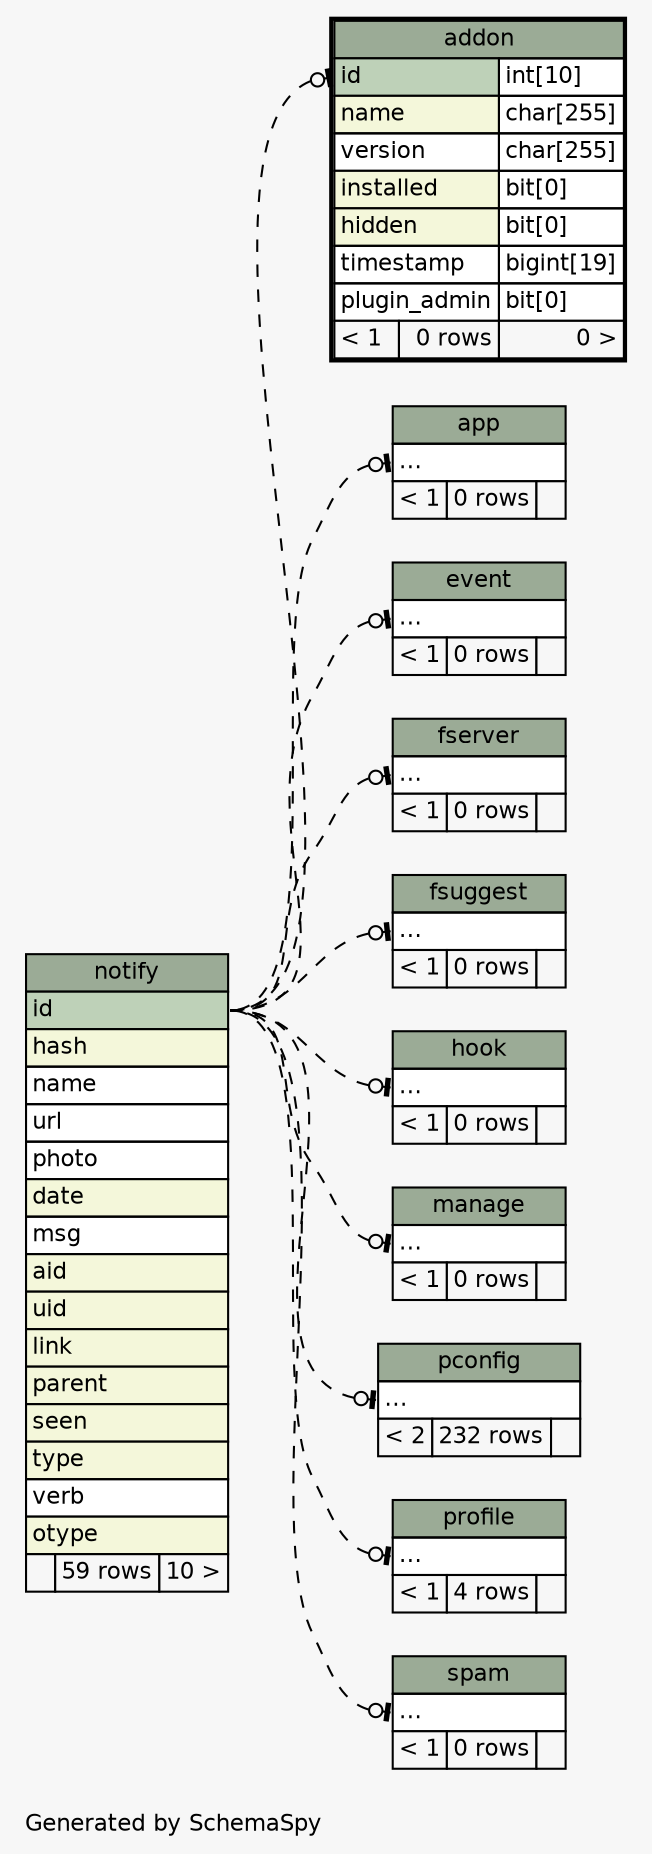 // dot 2.26.3 on Linux 3.2.0-4-686-pae
// SchemaSpy rev 590
digraph "impliedTwoDegreesRelationshipsDiagram" {
  graph [
    rankdir="RL"
    bgcolor="#f7f7f7"
    label="\nGenerated by SchemaSpy"
    labeljust="l"
    nodesep="0.18"
    ranksep="0.46"
    fontname="Helvetica"
    fontsize="11"
  ];
  node [
    fontname="Helvetica"
    fontsize="11"
    shape="plaintext"
  ];
  edge [
    arrowsize="0.8"
  ];
  "addon":"id":w -> "notify":"id":e [arrowhead=none dir=back arrowtail=teeodot style=dashed];
  "app":"elipses":w -> "notify":"id":e [arrowhead=none dir=back arrowtail=teeodot style=dashed];
  "event":"elipses":w -> "notify":"id":e [arrowhead=none dir=back arrowtail=teeodot style=dashed];
  "fserver":"elipses":w -> "notify":"id":e [arrowhead=none dir=back arrowtail=teeodot style=dashed];
  "fsuggest":"elipses":w -> "notify":"id":e [arrowhead=none dir=back arrowtail=teeodot style=dashed];
  "hook":"elipses":w -> "notify":"id":e [arrowhead=none dir=back arrowtail=teeodot style=dashed];
  "manage":"elipses":w -> "notify":"id":e [arrowhead=none dir=back arrowtail=teeodot style=dashed];
  "pconfig":"elipses":w -> "notify":"id":e [arrowhead=none dir=back arrowtail=teeodot style=dashed];
  "profile":"elipses":w -> "notify":"id":e [arrowhead=none dir=back arrowtail=teeodot style=dashed];
  "spam":"elipses":w -> "notify":"id":e [arrowhead=none dir=back arrowtail=teeodot style=dashed];
  "addon" [
    label=<
    <TABLE BORDER="2" CELLBORDER="1" CELLSPACING="0" BGCOLOR="#ffffff">
      <TR><TD COLSPAN="3" BGCOLOR="#9bab96" ALIGN="CENTER">addon</TD></TR>
      <TR><TD PORT="id" COLSPAN="2" BGCOLOR="#bed1b8" ALIGN="LEFT">id</TD><TD PORT="id.type" ALIGN="LEFT">int[10]</TD></TR>
      <TR><TD PORT="name" COLSPAN="2" BGCOLOR="#f4f7da" ALIGN="LEFT">name</TD><TD PORT="name.type" ALIGN="LEFT">char[255]</TD></TR>
      <TR><TD PORT="version" COLSPAN="2" ALIGN="LEFT">version</TD><TD PORT="version.type" ALIGN="LEFT">char[255]</TD></TR>
      <TR><TD PORT="installed" COLSPAN="2" BGCOLOR="#f4f7da" ALIGN="LEFT">installed</TD><TD PORT="installed.type" ALIGN="LEFT">bit[0]</TD></TR>
      <TR><TD PORT="hidden" COLSPAN="2" BGCOLOR="#f4f7da" ALIGN="LEFT">hidden</TD><TD PORT="hidden.type" ALIGN="LEFT">bit[0]</TD></TR>
      <TR><TD PORT="timestamp" COLSPAN="2" ALIGN="LEFT">timestamp</TD><TD PORT="timestamp.type" ALIGN="LEFT">bigint[19]</TD></TR>
      <TR><TD PORT="plugin_admin" COLSPAN="2" ALIGN="LEFT">plugin_admin</TD><TD PORT="plugin_admin.type" ALIGN="LEFT">bit[0]</TD></TR>
      <TR><TD ALIGN="LEFT" BGCOLOR="#f7f7f7">&lt; 1</TD><TD ALIGN="RIGHT" BGCOLOR="#f7f7f7">0 rows</TD><TD ALIGN="RIGHT" BGCOLOR="#f7f7f7">0 &gt;</TD></TR>
    </TABLE>>
    URL="addon.html"
    tooltip="addon"
  ];
  "app" [
    label=<
    <TABLE BORDER="0" CELLBORDER="1" CELLSPACING="0" BGCOLOR="#ffffff">
      <TR><TD COLSPAN="3" BGCOLOR="#9bab96" ALIGN="CENTER">app</TD></TR>
      <TR><TD PORT="elipses" COLSPAN="3" ALIGN="LEFT">...</TD></TR>
      <TR><TD ALIGN="LEFT" BGCOLOR="#f7f7f7">&lt; 1</TD><TD ALIGN="RIGHT" BGCOLOR="#f7f7f7">0 rows</TD><TD ALIGN="RIGHT" BGCOLOR="#f7f7f7">  </TD></TR>
    </TABLE>>
    URL="app.html"
    tooltip="app"
  ];
  "event" [
    label=<
    <TABLE BORDER="0" CELLBORDER="1" CELLSPACING="0" BGCOLOR="#ffffff">
      <TR><TD COLSPAN="3" BGCOLOR="#9bab96" ALIGN="CENTER">event</TD></TR>
      <TR><TD PORT="elipses" COLSPAN="3" ALIGN="LEFT">...</TD></TR>
      <TR><TD ALIGN="LEFT" BGCOLOR="#f7f7f7">&lt; 1</TD><TD ALIGN="RIGHT" BGCOLOR="#f7f7f7">0 rows</TD><TD ALIGN="RIGHT" BGCOLOR="#f7f7f7">  </TD></TR>
    </TABLE>>
    URL="event.html"
    tooltip="event"
  ];
  "fserver" [
    label=<
    <TABLE BORDER="0" CELLBORDER="1" CELLSPACING="0" BGCOLOR="#ffffff">
      <TR><TD COLSPAN="3" BGCOLOR="#9bab96" ALIGN="CENTER">fserver</TD></TR>
      <TR><TD PORT="elipses" COLSPAN="3" ALIGN="LEFT">...</TD></TR>
      <TR><TD ALIGN="LEFT" BGCOLOR="#f7f7f7">&lt; 1</TD><TD ALIGN="RIGHT" BGCOLOR="#f7f7f7">0 rows</TD><TD ALIGN="RIGHT" BGCOLOR="#f7f7f7">  </TD></TR>
    </TABLE>>
    URL="fserver.html"
    tooltip="fserver"
  ];
  "fsuggest" [
    label=<
    <TABLE BORDER="0" CELLBORDER="1" CELLSPACING="0" BGCOLOR="#ffffff">
      <TR><TD COLSPAN="3" BGCOLOR="#9bab96" ALIGN="CENTER">fsuggest</TD></TR>
      <TR><TD PORT="elipses" COLSPAN="3" ALIGN="LEFT">...</TD></TR>
      <TR><TD ALIGN="LEFT" BGCOLOR="#f7f7f7">&lt; 1</TD><TD ALIGN="RIGHT" BGCOLOR="#f7f7f7">0 rows</TD><TD ALIGN="RIGHT" BGCOLOR="#f7f7f7">  </TD></TR>
    </TABLE>>
    URL="fsuggest.html"
    tooltip="fsuggest"
  ];
  "hook" [
    label=<
    <TABLE BORDER="0" CELLBORDER="1" CELLSPACING="0" BGCOLOR="#ffffff">
      <TR><TD COLSPAN="3" BGCOLOR="#9bab96" ALIGN="CENTER">hook</TD></TR>
      <TR><TD PORT="elipses" COLSPAN="3" ALIGN="LEFT">...</TD></TR>
      <TR><TD ALIGN="LEFT" BGCOLOR="#f7f7f7">&lt; 1</TD><TD ALIGN="RIGHT" BGCOLOR="#f7f7f7">0 rows</TD><TD ALIGN="RIGHT" BGCOLOR="#f7f7f7">  </TD></TR>
    </TABLE>>
    URL="hook.html"
    tooltip="hook"
  ];
  "manage" [
    label=<
    <TABLE BORDER="0" CELLBORDER="1" CELLSPACING="0" BGCOLOR="#ffffff">
      <TR><TD COLSPAN="3" BGCOLOR="#9bab96" ALIGN="CENTER">manage</TD></TR>
      <TR><TD PORT="elipses" COLSPAN="3" ALIGN="LEFT">...</TD></TR>
      <TR><TD ALIGN="LEFT" BGCOLOR="#f7f7f7">&lt; 1</TD><TD ALIGN="RIGHT" BGCOLOR="#f7f7f7">0 rows</TD><TD ALIGN="RIGHT" BGCOLOR="#f7f7f7">  </TD></TR>
    </TABLE>>
    URL="manage.html"
    tooltip="manage"
  ];
  "notify" [
    label=<
    <TABLE BORDER="0" CELLBORDER="1" CELLSPACING="0" BGCOLOR="#ffffff">
      <TR><TD COLSPAN="3" BGCOLOR="#9bab96" ALIGN="CENTER">notify</TD></TR>
      <TR><TD PORT="id" COLSPAN="3" BGCOLOR="#bed1b8" ALIGN="LEFT">id</TD></TR>
      <TR><TD PORT="hash" COLSPAN="3" BGCOLOR="#f4f7da" ALIGN="LEFT">hash</TD></TR>
      <TR><TD PORT="name" COLSPAN="3" ALIGN="LEFT">name</TD></TR>
      <TR><TD PORT="url" COLSPAN="3" ALIGN="LEFT">url</TD></TR>
      <TR><TD PORT="photo" COLSPAN="3" ALIGN="LEFT">photo</TD></TR>
      <TR><TD PORT="date" COLSPAN="3" BGCOLOR="#f4f7da" ALIGN="LEFT">date</TD></TR>
      <TR><TD PORT="msg" COLSPAN="3" ALIGN="LEFT">msg</TD></TR>
      <TR><TD PORT="aid" COLSPAN="3" BGCOLOR="#f4f7da" ALIGN="LEFT">aid</TD></TR>
      <TR><TD PORT="uid" COLSPAN="3" BGCOLOR="#f4f7da" ALIGN="LEFT">uid</TD></TR>
      <TR><TD PORT="link" COLSPAN="3" BGCOLOR="#f4f7da" ALIGN="LEFT">link</TD></TR>
      <TR><TD PORT="parent" COLSPAN="3" BGCOLOR="#f4f7da" ALIGN="LEFT">parent</TD></TR>
      <TR><TD PORT="seen" COLSPAN="3" BGCOLOR="#f4f7da" ALIGN="LEFT">seen</TD></TR>
      <TR><TD PORT="type" COLSPAN="3" BGCOLOR="#f4f7da" ALIGN="LEFT">type</TD></TR>
      <TR><TD PORT="verb" COLSPAN="3" ALIGN="LEFT">verb</TD></TR>
      <TR><TD PORT="otype" COLSPAN="3" BGCOLOR="#f4f7da" ALIGN="LEFT">otype</TD></TR>
      <TR><TD ALIGN="LEFT" BGCOLOR="#f7f7f7">  </TD><TD ALIGN="RIGHT" BGCOLOR="#f7f7f7">59 rows</TD><TD ALIGN="RIGHT" BGCOLOR="#f7f7f7">10 &gt;</TD></TR>
    </TABLE>>
    URL="notify.html"
    tooltip="notify"
  ];
  "pconfig" [
    label=<
    <TABLE BORDER="0" CELLBORDER="1" CELLSPACING="0" BGCOLOR="#ffffff">
      <TR><TD COLSPAN="3" BGCOLOR="#9bab96" ALIGN="CENTER">pconfig</TD></TR>
      <TR><TD PORT="elipses" COLSPAN="3" ALIGN="LEFT">...</TD></TR>
      <TR><TD ALIGN="LEFT" BGCOLOR="#f7f7f7">&lt; 2</TD><TD ALIGN="RIGHT" BGCOLOR="#f7f7f7">232 rows</TD><TD ALIGN="RIGHT" BGCOLOR="#f7f7f7">  </TD></TR>
    </TABLE>>
    URL="pconfig.html"
    tooltip="pconfig"
  ];
  "profile" [
    label=<
    <TABLE BORDER="0" CELLBORDER="1" CELLSPACING="0" BGCOLOR="#ffffff">
      <TR><TD COLSPAN="3" BGCOLOR="#9bab96" ALIGN="CENTER">profile</TD></TR>
      <TR><TD PORT="elipses" COLSPAN="3" ALIGN="LEFT">...</TD></TR>
      <TR><TD ALIGN="LEFT" BGCOLOR="#f7f7f7">&lt; 1</TD><TD ALIGN="RIGHT" BGCOLOR="#f7f7f7">4 rows</TD><TD ALIGN="RIGHT" BGCOLOR="#f7f7f7">  </TD></TR>
    </TABLE>>
    URL="profile.html"
    tooltip="profile"
  ];
  "spam" [
    label=<
    <TABLE BORDER="0" CELLBORDER="1" CELLSPACING="0" BGCOLOR="#ffffff">
      <TR><TD COLSPAN="3" BGCOLOR="#9bab96" ALIGN="CENTER">spam</TD></TR>
      <TR><TD PORT="elipses" COLSPAN="3" ALIGN="LEFT">...</TD></TR>
      <TR><TD ALIGN="LEFT" BGCOLOR="#f7f7f7">&lt; 1</TD><TD ALIGN="RIGHT" BGCOLOR="#f7f7f7">0 rows</TD><TD ALIGN="RIGHT" BGCOLOR="#f7f7f7">  </TD></TR>
    </TABLE>>
    URL="spam.html"
    tooltip="spam"
  ];
}
